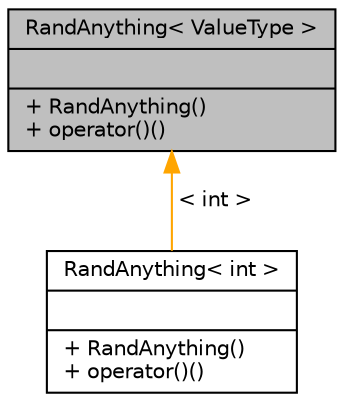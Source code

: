 digraph "RandAnything&lt; ValueType &gt;"
{
 // INTERACTIVE_SVG=YES
  edge [fontname="Helvetica",fontsize="10",labelfontname="Helvetica",labelfontsize="10"];
  node [fontname="Helvetica",fontsize="10",shape=record];
  Node1 [label="{RandAnything\< ValueType \>\n||+ RandAnything()\l+ operator()()\l}",height=0.2,width=0.4,color="black", fillcolor="grey75", style="filled", fontcolor="black"];
  Node1 -> Node2 [dir="back",color="orange",fontsize="10",style="solid",label=" \< int \>" ,fontname="Helvetica"];
  Node2 [label="{RandAnything\< int \>\n||+ RandAnything()\l+ operator()()\l}",height=0.2,width=0.4,color="black", fillcolor="white", style="filled",URL="$classRandAnything.html"];
}
